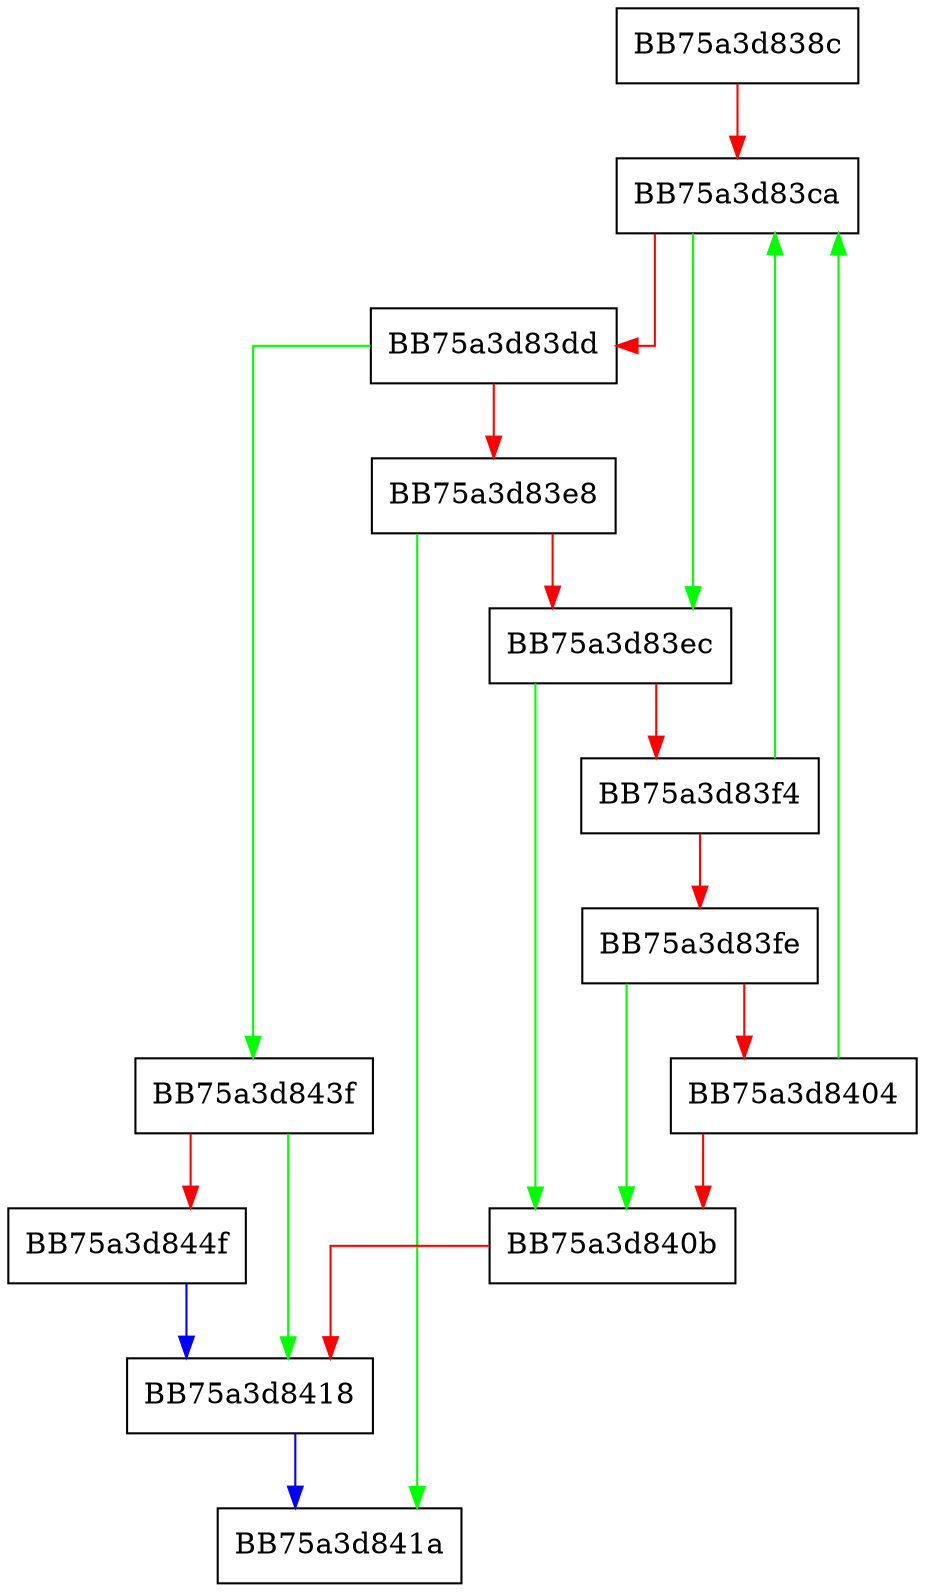digraph _Advance_and_reset_if_no_more_files {
  node [shape="box"];
  graph [splines=ortho];
  BB75a3d838c -> BB75a3d83ca [color="red"];
  BB75a3d83ca -> BB75a3d83ec [color="green"];
  BB75a3d83ca -> BB75a3d83dd [color="red"];
  BB75a3d83dd -> BB75a3d843f [color="green"];
  BB75a3d83dd -> BB75a3d83e8 [color="red"];
  BB75a3d83e8 -> BB75a3d841a [color="green"];
  BB75a3d83e8 -> BB75a3d83ec [color="red"];
  BB75a3d83ec -> BB75a3d840b [color="green"];
  BB75a3d83ec -> BB75a3d83f4 [color="red"];
  BB75a3d83f4 -> BB75a3d83ca [color="green"];
  BB75a3d83f4 -> BB75a3d83fe [color="red"];
  BB75a3d83fe -> BB75a3d840b [color="green"];
  BB75a3d83fe -> BB75a3d8404 [color="red"];
  BB75a3d8404 -> BB75a3d83ca [color="green"];
  BB75a3d8404 -> BB75a3d840b [color="red"];
  BB75a3d840b -> BB75a3d8418 [color="red"];
  BB75a3d8418 -> BB75a3d841a [color="blue"];
  BB75a3d843f -> BB75a3d8418 [color="green"];
  BB75a3d843f -> BB75a3d844f [color="red"];
  BB75a3d844f -> BB75a3d8418 [color="blue"];
}